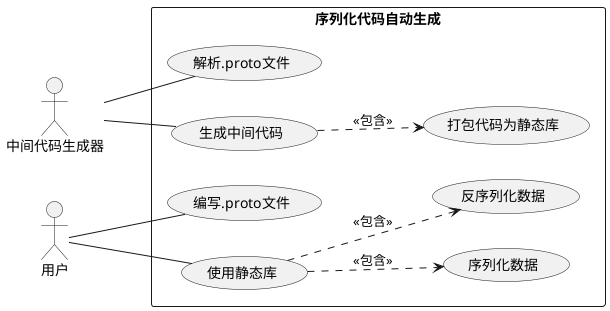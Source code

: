 @startuml
left to right direction
skinparam packageStyle rectangle
actor 中间代码生成器

actor 用户
' actor 中间代码生成器
rectangle 序列化代码自动生成 {
用户 -- (编写.proto文件)
用户 -- (使用静态库)
(使用静态库) ..> (序列化数据) : <<包含>>
(使用静态库) ..> (反序列化数据) : <<包含>>
中间代码生成器 -- (解析.proto文件)
中间代码生成器 -- (生成中间代码)
(生成中间代码) ..> (打包代码为静态库) : <<包含>>

}
@enduml